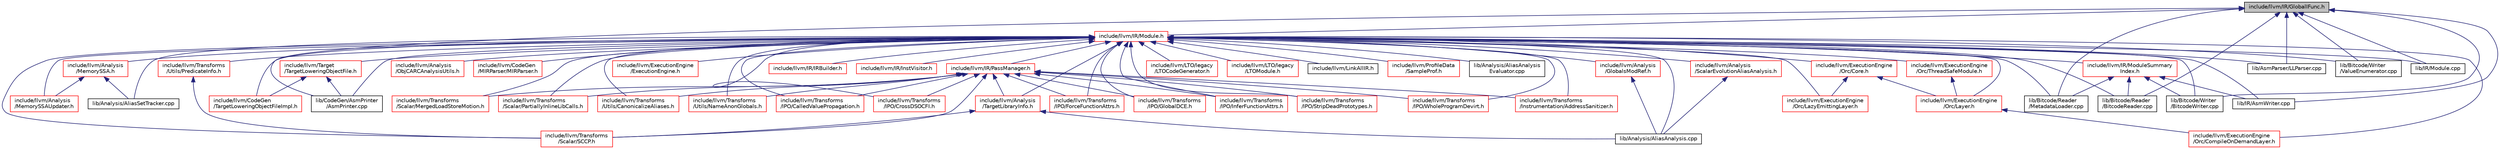 digraph "include/llvm/IR/GlobalIFunc.h"
{
 // LATEX_PDF_SIZE
  bgcolor="transparent";
  edge [fontname="Helvetica",fontsize="10",labelfontname="Helvetica",labelfontsize="10"];
  node [fontname="Helvetica",fontsize="10",shape="box"];
  Node1 [label="include/llvm/IR/GlobalIFunc.h",height=0.2,width=0.4,color="black", fillcolor="grey75", style="filled", fontcolor="black",tooltip=" "];
  Node1 -> Node2 [dir="back",color="midnightblue",fontsize="10",style="solid",fontname="Helvetica"];
  Node2 [label="include/llvm/IR/Module.h",height=0.2,width=0.4,color="red",URL="$Module_8h.html",tooltip="Module.h This file contains the declarations for the Module class."];
  Node2 -> Node3 [dir="back",color="midnightblue",fontsize="10",style="solid",fontname="Helvetica"];
  Node3 [label="include/llvm/Analysis\l/GlobalsModRef.h",height=0.2,width=0.4,color="red",URL="$GlobalsModRef_8h.html",tooltip="This is the interface for a simple mod/ref and alias analysis over globals."];
  Node3 -> Node139 [dir="back",color="midnightblue",fontsize="10",style="solid",fontname="Helvetica"];
  Node139 [label="lib/Analysis/AliasAnalysis.cpp",height=0.2,width=0.4,color="black",URL="$AliasAnalysis_8cpp.html",tooltip=" "];
  Node2 -> Node177 [dir="back",color="midnightblue",fontsize="10",style="solid",fontname="Helvetica"];
  Node177 [label="include/llvm/Analysis\l/MemorySSA.h",height=0.2,width=0.4,color="red",URL="$MemorySSA_8h.html",tooltip="This file exposes an interface to building/using memory SSA to walk memory instructions using a use/d..."];
  Node177 -> Node178 [dir="back",color="midnightblue",fontsize="10",style="solid",fontname="Helvetica"];
  Node178 [label="include/llvm/Analysis\l/MemorySSAUpdater.h",height=0.2,width=0.4,color="red",URL="$MemorySSAUpdater_8h.html",tooltip=" "];
  Node177 -> Node186 [dir="back",color="midnightblue",fontsize="10",style="solid",fontname="Helvetica"];
  Node186 [label="lib/Analysis/AliasSetTracker.cpp",height=0.2,width=0.4,color="black",URL="$AliasSetTracker_8cpp.html",tooltip=" "];
  Node2 -> Node178 [dir="back",color="midnightblue",fontsize="10",style="solid",fontname="Helvetica"];
  Node2 -> Node188 [dir="back",color="midnightblue",fontsize="10",style="solid",fontname="Helvetica"];
  Node188 [label="include/llvm/Analysis\l/ObjCARCAnalysisUtils.h",height=0.2,width=0.4,color="red",URL="$ObjCARCAnalysisUtils_8h.html",tooltip="This file defines common analysis utilities used by the ObjC ARC Optimizer."];
  Node2 -> Node201 [dir="back",color="midnightblue",fontsize="10",style="solid",fontname="Helvetica"];
  Node201 [label="include/llvm/Analysis\l/ScalarEvolutionAliasAnalysis.h",height=0.2,width=0.4,color="red",URL="$ScalarEvolutionAliasAnalysis_8h.html",tooltip="This is the interface for a SCEV-based alias analysis."];
  Node201 -> Node139 [dir="back",color="midnightblue",fontsize="10",style="solid",fontname="Helvetica"];
  Node2 -> Node203 [dir="back",color="midnightblue",fontsize="10",style="solid",fontname="Helvetica"];
  Node203 [label="include/llvm/Analysis\l/TargetLibraryInfo.h",height=0.2,width=0.4,color="red",URL="$TargetLibraryInfo_8h.html",tooltip=" "];
  Node203 -> Node1355 [dir="back",color="midnightblue",fontsize="10",style="solid",fontname="Helvetica"];
  Node1355 [label="include/llvm/Transforms\l/Scalar/SCCP.h",height=0.2,width=0.4,color="red",URL="$Scalar_2SCCP_8h.html",tooltip=" "];
  Node203 -> Node139 [dir="back",color="midnightblue",fontsize="10",style="solid",fontname="Helvetica"];
  Node2 -> Node1375 [dir="back",color="midnightblue",fontsize="10",style="solid",fontname="Helvetica"];
  Node1375 [label="include/llvm/CodeGen\l/MIRParser/MIRParser.h",height=0.2,width=0.4,color="red",URL="$MIRParser_8h.html",tooltip=" "];
  Node2 -> Node1376 [dir="back",color="midnightblue",fontsize="10",style="solid",fontname="Helvetica"];
  Node1376 [label="include/llvm/CodeGen\l/TargetLoweringObjectFileImpl.h",height=0.2,width=0.4,color="red",URL="$TargetLoweringObjectFileImpl_8h.html",tooltip=" "];
  Node2 -> Node1395 [dir="back",color="midnightblue",fontsize="10",style="solid",fontname="Helvetica"];
  Node1395 [label="include/llvm/ExecutionEngine\l/ExecutionEngine.h",height=0.2,width=0.4,color="red",URL="$llvm_2ExecutionEngine_2ExecutionEngine_8h.html",tooltip=" "];
  Node2 -> Node1410 [dir="back",color="midnightblue",fontsize="10",style="solid",fontname="Helvetica"];
  Node1410 [label="include/llvm/ExecutionEngine\l/Orc/CompileOnDemandLayer.h",height=0.2,width=0.4,color="red",URL="$CompileOnDemandLayer_8h.html",tooltip=" "];
  Node2 -> Node1416 [dir="back",color="midnightblue",fontsize="10",style="solid",fontname="Helvetica"];
  Node1416 [label="include/llvm/ExecutionEngine\l/Orc/Core.h",height=0.2,width=0.4,color="red",URL="$llvm_2ExecutionEngine_2Orc_2Core_8h.html",tooltip=" "];
  Node1416 -> Node1423 [dir="back",color="midnightblue",fontsize="10",style="solid",fontname="Helvetica"];
  Node1423 [label="include/llvm/ExecutionEngine\l/Orc/Layer.h",height=0.2,width=0.4,color="red",URL="$Layer_8h.html",tooltip=" "];
  Node1423 -> Node1410 [dir="back",color="midnightblue",fontsize="10",style="solid",fontname="Helvetica"];
  Node1416 -> Node1435 [dir="back",color="midnightblue",fontsize="10",style="solid",fontname="Helvetica"];
  Node1435 [label="include/llvm/ExecutionEngine\l/Orc/LazyEmittingLayer.h",height=0.2,width=0.4,color="red",URL="$LazyEmittingLayer_8h.html",tooltip=" "];
  Node2 -> Node1423 [dir="back",color="midnightblue",fontsize="10",style="solid",fontname="Helvetica"];
  Node2 -> Node1435 [dir="back",color="midnightblue",fontsize="10",style="solid",fontname="Helvetica"];
  Node2 -> Node1442 [dir="back",color="midnightblue",fontsize="10",style="solid",fontname="Helvetica"];
  Node1442 [label="include/llvm/ExecutionEngine\l/Orc/ThreadSafeModule.h",height=0.2,width=0.4,color="red",URL="$ThreadSafeModule_8h.html",tooltip=" "];
  Node1442 -> Node1423 [dir="back",color="midnightblue",fontsize="10",style="solid",fontname="Helvetica"];
  Node2 -> Node1443 [dir="back",color="midnightblue",fontsize="10",style="solid",fontname="Helvetica"];
  Node1443 [label="include/llvm/IR/IRBuilder.h",height=0.2,width=0.4,color="red",URL="$IRBuilder_8h.html",tooltip=" "];
  Node2 -> Node1491 [dir="back",color="midnightblue",fontsize="10",style="solid",fontname="Helvetica"];
  Node1491 [label="include/llvm/IR/InstVisitor.h",height=0.2,width=0.4,color="red",URL="$InstVisitor_8h.html",tooltip=" "];
  Node2 -> Node1504 [dir="back",color="midnightblue",fontsize="10",style="solid",fontname="Helvetica"];
  Node1504 [label="include/llvm/IR/ModuleSummary\lIndex.h",height=0.2,width=0.4,color="red",URL="$ModuleSummaryIndex_8h.html",tooltip="ModuleSummaryIndex.h This file contains the declarations the classes that hold the module index and s..."];
  Node1504 -> Node1511 [dir="back",color="midnightblue",fontsize="10",style="solid",fontname="Helvetica"];
  Node1511 [label="lib/Bitcode/Reader\l/BitcodeReader.cpp",height=0.2,width=0.4,color="black",URL="$BitcodeReader_8cpp.html",tooltip=" "];
  Node1504 -> Node1512 [dir="back",color="midnightblue",fontsize="10",style="solid",fontname="Helvetica"];
  Node1512 [label="lib/Bitcode/Reader\l/MetadataLoader.cpp",height=0.2,width=0.4,color="black",URL="$MetadataLoader_8cpp.html",tooltip=" "];
  Node1504 -> Node1522 [dir="back",color="midnightblue",fontsize="10",style="solid",fontname="Helvetica"];
  Node1522 [label="lib/Bitcode/Writer\l/BitcodeWriter.cpp",height=0.2,width=0.4,color="black",URL="$BitcodeWriter_8cpp.html",tooltip=" "];
  Node1504 -> Node1537 [dir="back",color="midnightblue",fontsize="10",style="solid",fontname="Helvetica"];
  Node1537 [label="lib/IR/AsmWriter.cpp",height=0.2,width=0.4,color="black",URL="$AsmWriter_8cpp.html",tooltip=" "];
  Node2 -> Node1540 [dir="back",color="midnightblue",fontsize="10",style="solid",fontname="Helvetica"];
  Node1540 [label="include/llvm/IR/PassManager.h",height=0.2,width=0.4,color="red",URL="$PassManager_8h.html",tooltip="This header defines various interfaces for pass management in LLVM."];
  Node1540 -> Node203 [dir="back",color="midnightblue",fontsize="10",style="solid",fontname="Helvetica"];
  Node1540 -> Node1648 [dir="back",color="midnightblue",fontsize="10",style="solid",fontname="Helvetica"];
  Node1648 [label="include/llvm/Transforms\l/IPO/CalledValuePropagation.h",height=0.2,width=0.4,color="red",URL="$CalledValuePropagation_8h.html",tooltip=" "];
  Node1540 -> Node1651 [dir="back",color="midnightblue",fontsize="10",style="solid",fontname="Helvetica"];
  Node1651 [label="include/llvm/Transforms\l/IPO/CrossDSOCFI.h",height=0.2,width=0.4,color="red",URL="$CrossDSOCFI_8h.html",tooltip=" "];
  Node1540 -> Node1655 [dir="back",color="midnightblue",fontsize="10",style="solid",fontname="Helvetica"];
  Node1655 [label="include/llvm/Transforms\l/IPO/ForceFunctionAttrs.h",height=0.2,width=0.4,color="red",URL="$ForceFunctionAttrs_8h.html",tooltip="Super simple passes to force specific function attrs from the commandline into the IR for debugging p..."];
  Node1540 -> Node1657 [dir="back",color="midnightblue",fontsize="10",style="solid",fontname="Helvetica"];
  Node1657 [label="include/llvm/Transforms\l/IPO/GlobalDCE.h",height=0.2,width=0.4,color="red",URL="$GlobalDCE_8h.html",tooltip=" "];
  Node1540 -> Node1663 [dir="back",color="midnightblue",fontsize="10",style="solid",fontname="Helvetica"];
  Node1663 [label="include/llvm/Transforms\l/IPO/InferFunctionAttrs.h",height=0.2,width=0.4,color="red",URL="$InferFunctionAttrs_8h.html",tooltip="Interfaces for passes which infer implicit function attributes from the name and signature of functio..."];
  Node1540 -> Node1669 [dir="back",color="midnightblue",fontsize="10",style="solid",fontname="Helvetica"];
  Node1669 [label="include/llvm/Transforms\l/IPO/StripDeadPrototypes.h",height=0.2,width=0.4,color="red",URL="$StripDeadPrototypes_8h.html",tooltip=" "];
  Node1540 -> Node1673 [dir="back",color="midnightblue",fontsize="10",style="solid",fontname="Helvetica"];
  Node1673 [label="include/llvm/Transforms\l/IPO/WholeProgramDevirt.h",height=0.2,width=0.4,color="red",URL="$WholeProgramDevirt_8h.html",tooltip=" "];
  Node1540 -> Node1675 [dir="back",color="midnightblue",fontsize="10",style="solid",fontname="Helvetica"];
  Node1675 [label="include/llvm/Transforms\l/Instrumentation/AddressSanitizer.h",height=0.2,width=0.4,color="red",URL="$AddressSanitizer_8h.html",tooltip=" "];
  Node1540 -> Node1709 [dir="back",color="midnightblue",fontsize="10",style="solid",fontname="Helvetica"];
  Node1709 [label="include/llvm/Transforms\l/Scalar/MergedLoadStoreMotion.h",height=0.2,width=0.4,color="red",URL="$MergedLoadStoreMotion_8h.html",tooltip="This pass performs merges of loads and stores on both sides of a."];
  Node1540 -> Node1712 [dir="back",color="midnightblue",fontsize="10",style="solid",fontname="Helvetica"];
  Node1712 [label="include/llvm/Transforms\l/Scalar/PartiallyInlineLibCalls.h",height=0.2,width=0.4,color="red",URL="$PartiallyInlineLibCalls_8h.html",tooltip=" "];
  Node1540 -> Node1355 [dir="back",color="midnightblue",fontsize="10",style="solid",fontname="Helvetica"];
  Node1540 -> Node1722 [dir="back",color="midnightblue",fontsize="10",style="solid",fontname="Helvetica"];
  Node1722 [label="include/llvm/Transforms\l/Utils/CanonicalizeAliases.h",height=0.2,width=0.4,color="red",URL="$CanonicalizeAliases_8h.html",tooltip=" "];
  Node1540 -> Node1730 [dir="back",color="midnightblue",fontsize="10",style="solid",fontname="Helvetica"];
  Node1730 [label="include/llvm/Transforms\l/Utils/NameAnonGlobals.h",height=0.2,width=0.4,color="red",URL="$NameAnonGlobals_8h.html",tooltip=" "];
  Node2 -> Node1738 [dir="back",color="midnightblue",fontsize="10",style="solid",fontname="Helvetica"];
  Node1738 [label="include/llvm/LTO/legacy\l/LTOCodeGenerator.h",height=0.2,width=0.4,color="red",URL="$LTOCodeGenerator_8h.html",tooltip=" "];
  Node2 -> Node1528 [dir="back",color="midnightblue",fontsize="10",style="solid",fontname="Helvetica"];
  Node1528 [label="include/llvm/LTO/legacy\l/LTOModule.h",height=0.2,width=0.4,color="red",URL="$LTOModule_8h.html",tooltip=" "];
  Node2 -> Node1644 [dir="back",color="midnightblue",fontsize="10",style="solid",fontname="Helvetica"];
  Node1644 [label="include/llvm/LinkAllIR.h",height=0.2,width=0.4,color="black",URL="$LinkAllIR_8h.html",tooltip=" "];
  Node2 -> Node1739 [dir="back",color="midnightblue",fontsize="10",style="solid",fontname="Helvetica"];
  Node1739 [label="include/llvm/ProfileData\l/SampleProf.h",height=0.2,width=0.4,color="red",URL="$SampleProf_8h.html",tooltip=" "];
  Node2 -> Node1746 [dir="back",color="midnightblue",fontsize="10",style="solid",fontname="Helvetica"];
  Node1746 [label="include/llvm/Target\l/TargetLoweringObjectFile.h",height=0.2,width=0.4,color="red",URL="$TargetLoweringObjectFile_8h.html",tooltip=" "];
  Node1746 -> Node1376 [dir="back",color="midnightblue",fontsize="10",style="solid",fontname="Helvetica"];
  Node1746 -> Node318 [dir="back",color="midnightblue",fontsize="10",style="solid",fontname="Helvetica"];
  Node318 [label="lib/CodeGen/AsmPrinter\l/AsmPrinter.cpp",height=0.2,width=0.4,color="black",URL="$AsmPrinter_8cpp.html",tooltip=" "];
  Node2 -> Node1648 [dir="back",color="midnightblue",fontsize="10",style="solid",fontname="Helvetica"];
  Node2 -> Node1651 [dir="back",color="midnightblue",fontsize="10",style="solid",fontname="Helvetica"];
  Node2 -> Node1655 [dir="back",color="midnightblue",fontsize="10",style="solid",fontname="Helvetica"];
  Node2 -> Node1657 [dir="back",color="midnightblue",fontsize="10",style="solid",fontname="Helvetica"];
  Node2 -> Node1663 [dir="back",color="midnightblue",fontsize="10",style="solid",fontname="Helvetica"];
  Node2 -> Node1669 [dir="back",color="midnightblue",fontsize="10",style="solid",fontname="Helvetica"];
  Node2 -> Node1673 [dir="back",color="midnightblue",fontsize="10",style="solid",fontname="Helvetica"];
  Node2 -> Node1675 [dir="back",color="midnightblue",fontsize="10",style="solid",fontname="Helvetica"];
  Node2 -> Node1709 [dir="back",color="midnightblue",fontsize="10",style="solid",fontname="Helvetica"];
  Node2 -> Node1712 [dir="back",color="midnightblue",fontsize="10",style="solid",fontname="Helvetica"];
  Node2 -> Node1355 [dir="back",color="midnightblue",fontsize="10",style="solid",fontname="Helvetica"];
  Node2 -> Node1722 [dir="back",color="midnightblue",fontsize="10",style="solid",fontname="Helvetica"];
  Node2 -> Node1730 [dir="back",color="midnightblue",fontsize="10",style="solid",fontname="Helvetica"];
  Node2 -> Node1557 [dir="back",color="midnightblue",fontsize="10",style="solid",fontname="Helvetica"];
  Node1557 [label="include/llvm/Transforms\l/Utils/PredicateInfo.h",height=0.2,width=0.4,color="red",URL="$PredicateInfo_8h.html",tooltip="This file implements the PredicateInfo analysis, which creates an Extended SSA form for operations us..."];
  Node1557 -> Node1355 [dir="back",color="midnightblue",fontsize="10",style="solid",fontname="Helvetica"];
  Node2 -> Node139 [dir="back",color="midnightblue",fontsize="10",style="solid",fontname="Helvetica"];
  Node2 -> Node1329 [dir="back",color="midnightblue",fontsize="10",style="solid",fontname="Helvetica"];
  Node1329 [label="lib/Analysis/AliasAnalysis\lEvaluator.cpp",height=0.2,width=0.4,color="black",URL="$AliasAnalysisEvaluator_8cpp.html",tooltip=" "];
  Node2 -> Node186 [dir="back",color="midnightblue",fontsize="10",style="solid",fontname="Helvetica"];
  Node2 -> Node1535 [dir="back",color="midnightblue",fontsize="10",style="solid",fontname="Helvetica"];
  Node1535 [label="lib/AsmParser/LLParser.cpp",height=0.2,width=0.4,color="black",URL="$LLParser_8cpp.html",tooltip=" "];
  Node2 -> Node1511 [dir="back",color="midnightblue",fontsize="10",style="solid",fontname="Helvetica"];
  Node2 -> Node1512 [dir="back",color="midnightblue",fontsize="10",style="solid",fontname="Helvetica"];
  Node2 -> Node1522 [dir="back",color="midnightblue",fontsize="10",style="solid",fontname="Helvetica"];
  Node2 -> Node1750 [dir="back",color="midnightblue",fontsize="10",style="solid",fontname="Helvetica"];
  Node1750 [label="lib/Bitcode/Writer\l/ValueEnumerator.cpp",height=0.2,width=0.4,color="black",URL="$ValueEnumerator_8cpp.html",tooltip=" "];
  Node2 -> Node318 [dir="back",color="midnightblue",fontsize="10",style="solid",fontname="Helvetica"];
  Node2 -> Node1537 [dir="back",color="midnightblue",fontsize="10",style="solid",fontname="Helvetica"];
  Node2 -> Node1768 [dir="back",color="midnightblue",fontsize="10",style="solid",fontname="Helvetica"];
  Node1768 [label="lib/IR/Module.cpp",height=0.2,width=0.4,color="black",URL="$Module_8cpp.html",tooltip=" "];
  Node1 -> Node1535 [dir="back",color="midnightblue",fontsize="10",style="solid",fontname="Helvetica"];
  Node1 -> Node1511 [dir="back",color="midnightblue",fontsize="10",style="solid",fontname="Helvetica"];
  Node1 -> Node1512 [dir="back",color="midnightblue",fontsize="10",style="solid",fontname="Helvetica"];
  Node1 -> Node1522 [dir="back",color="midnightblue",fontsize="10",style="solid",fontname="Helvetica"];
  Node1 -> Node1750 [dir="back",color="midnightblue",fontsize="10",style="solid",fontname="Helvetica"];
  Node1 -> Node318 [dir="back",color="midnightblue",fontsize="10",style="solid",fontname="Helvetica"];
  Node1 -> Node1537 [dir="back",color="midnightblue",fontsize="10",style="solid",fontname="Helvetica"];
  Node1 -> Node1768 [dir="back",color="midnightblue",fontsize="10",style="solid",fontname="Helvetica"];
}
